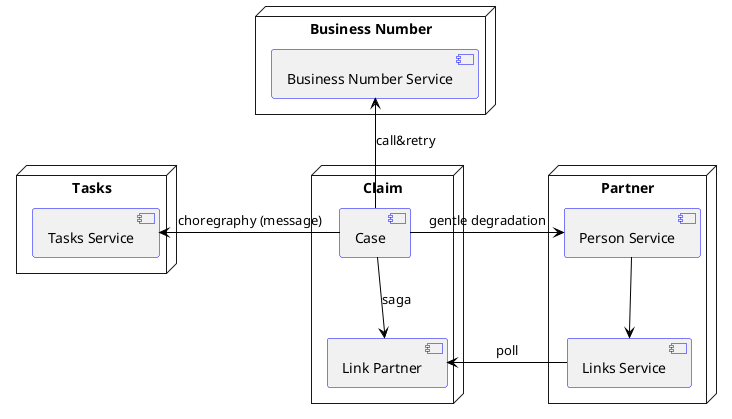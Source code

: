 @startuml
skinparam componentStyle uml2
skinparam component {
    ArrowColor black
    BorderColor blue
}
node "Business Number" as bn {
    [Business Number Service] as bns
}
node "Partner" as pdv {
    [Person Service] as ps
    [Links Service] as ls

    ps --> ls
}
node "Tasks" as tasks {
    [Tasks Service] as ts
}

node "Claim" as main {
    [Case] as c
    [Link Partner] as lp
}


    c -left-> ts : choregraphy (message)
    c --> lp : saga
    lp <- ls : poll
    c -u-> bns : call&retry
    c -> ps : gentle degradation

@enduml
